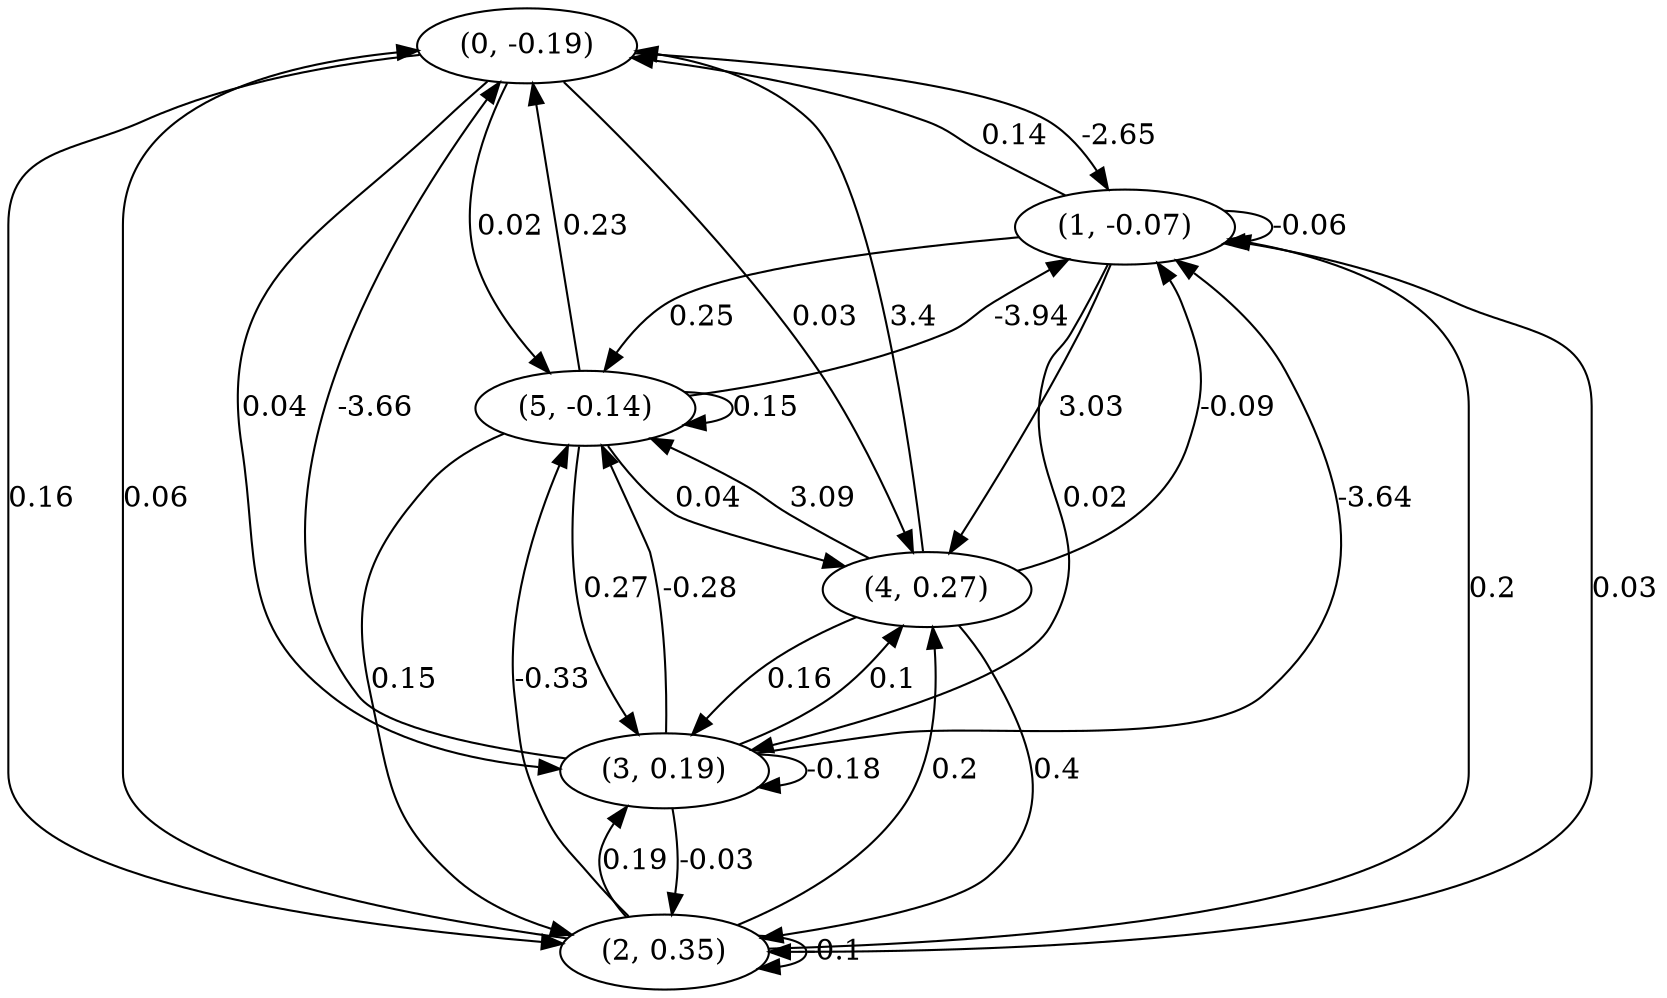 digraph {
    0 [ label = "(0, -0.19)" ]
    1 [ label = "(1, -0.07)" ]
    2 [ label = "(2, 0.35)" ]
    3 [ label = "(3, 0.19)" ]
    4 [ label = "(4, 0.27)" ]
    5 [ label = "(5, -0.14)" ]
    1 -> 1 [ label = "-0.06" ]
    2 -> 2 [ label = "-0.1" ]
    3 -> 3 [ label = "-0.18" ]
    5 -> 5 [ label = "0.15" ]
    1 -> 0 [ label = "0.14" ]
    2 -> 0 [ label = "0.06" ]
    3 -> 0 [ label = "-3.66" ]
    4 -> 0 [ label = "3.4" ]
    5 -> 0 [ label = "0.23" ]
    0 -> 1 [ label = "-2.65" ]
    2 -> 1 [ label = "0.2" ]
    3 -> 1 [ label = "-3.64" ]
    4 -> 1 [ label = "-0.09" ]
    5 -> 1 [ label = "-3.94" ]
    0 -> 2 [ label = "0.16" ]
    1 -> 2 [ label = "0.03" ]
    3 -> 2 [ label = "-0.03" ]
    4 -> 2 [ label = "0.4" ]
    5 -> 2 [ label = "0.15" ]
    0 -> 3 [ label = "0.04" ]
    1 -> 3 [ label = "0.02" ]
    2 -> 3 [ label = "0.19" ]
    4 -> 3 [ label = "0.16" ]
    5 -> 3 [ label = "0.27" ]
    0 -> 4 [ label = "0.03" ]
    1 -> 4 [ label = "3.03" ]
    2 -> 4 [ label = "0.2" ]
    3 -> 4 [ label = "0.1" ]
    5 -> 4 [ label = "0.04" ]
    0 -> 5 [ label = "0.02" ]
    1 -> 5 [ label = "0.25" ]
    2 -> 5 [ label = "-0.33" ]
    3 -> 5 [ label = "-0.28" ]
    4 -> 5 [ label = "3.09" ]
}

